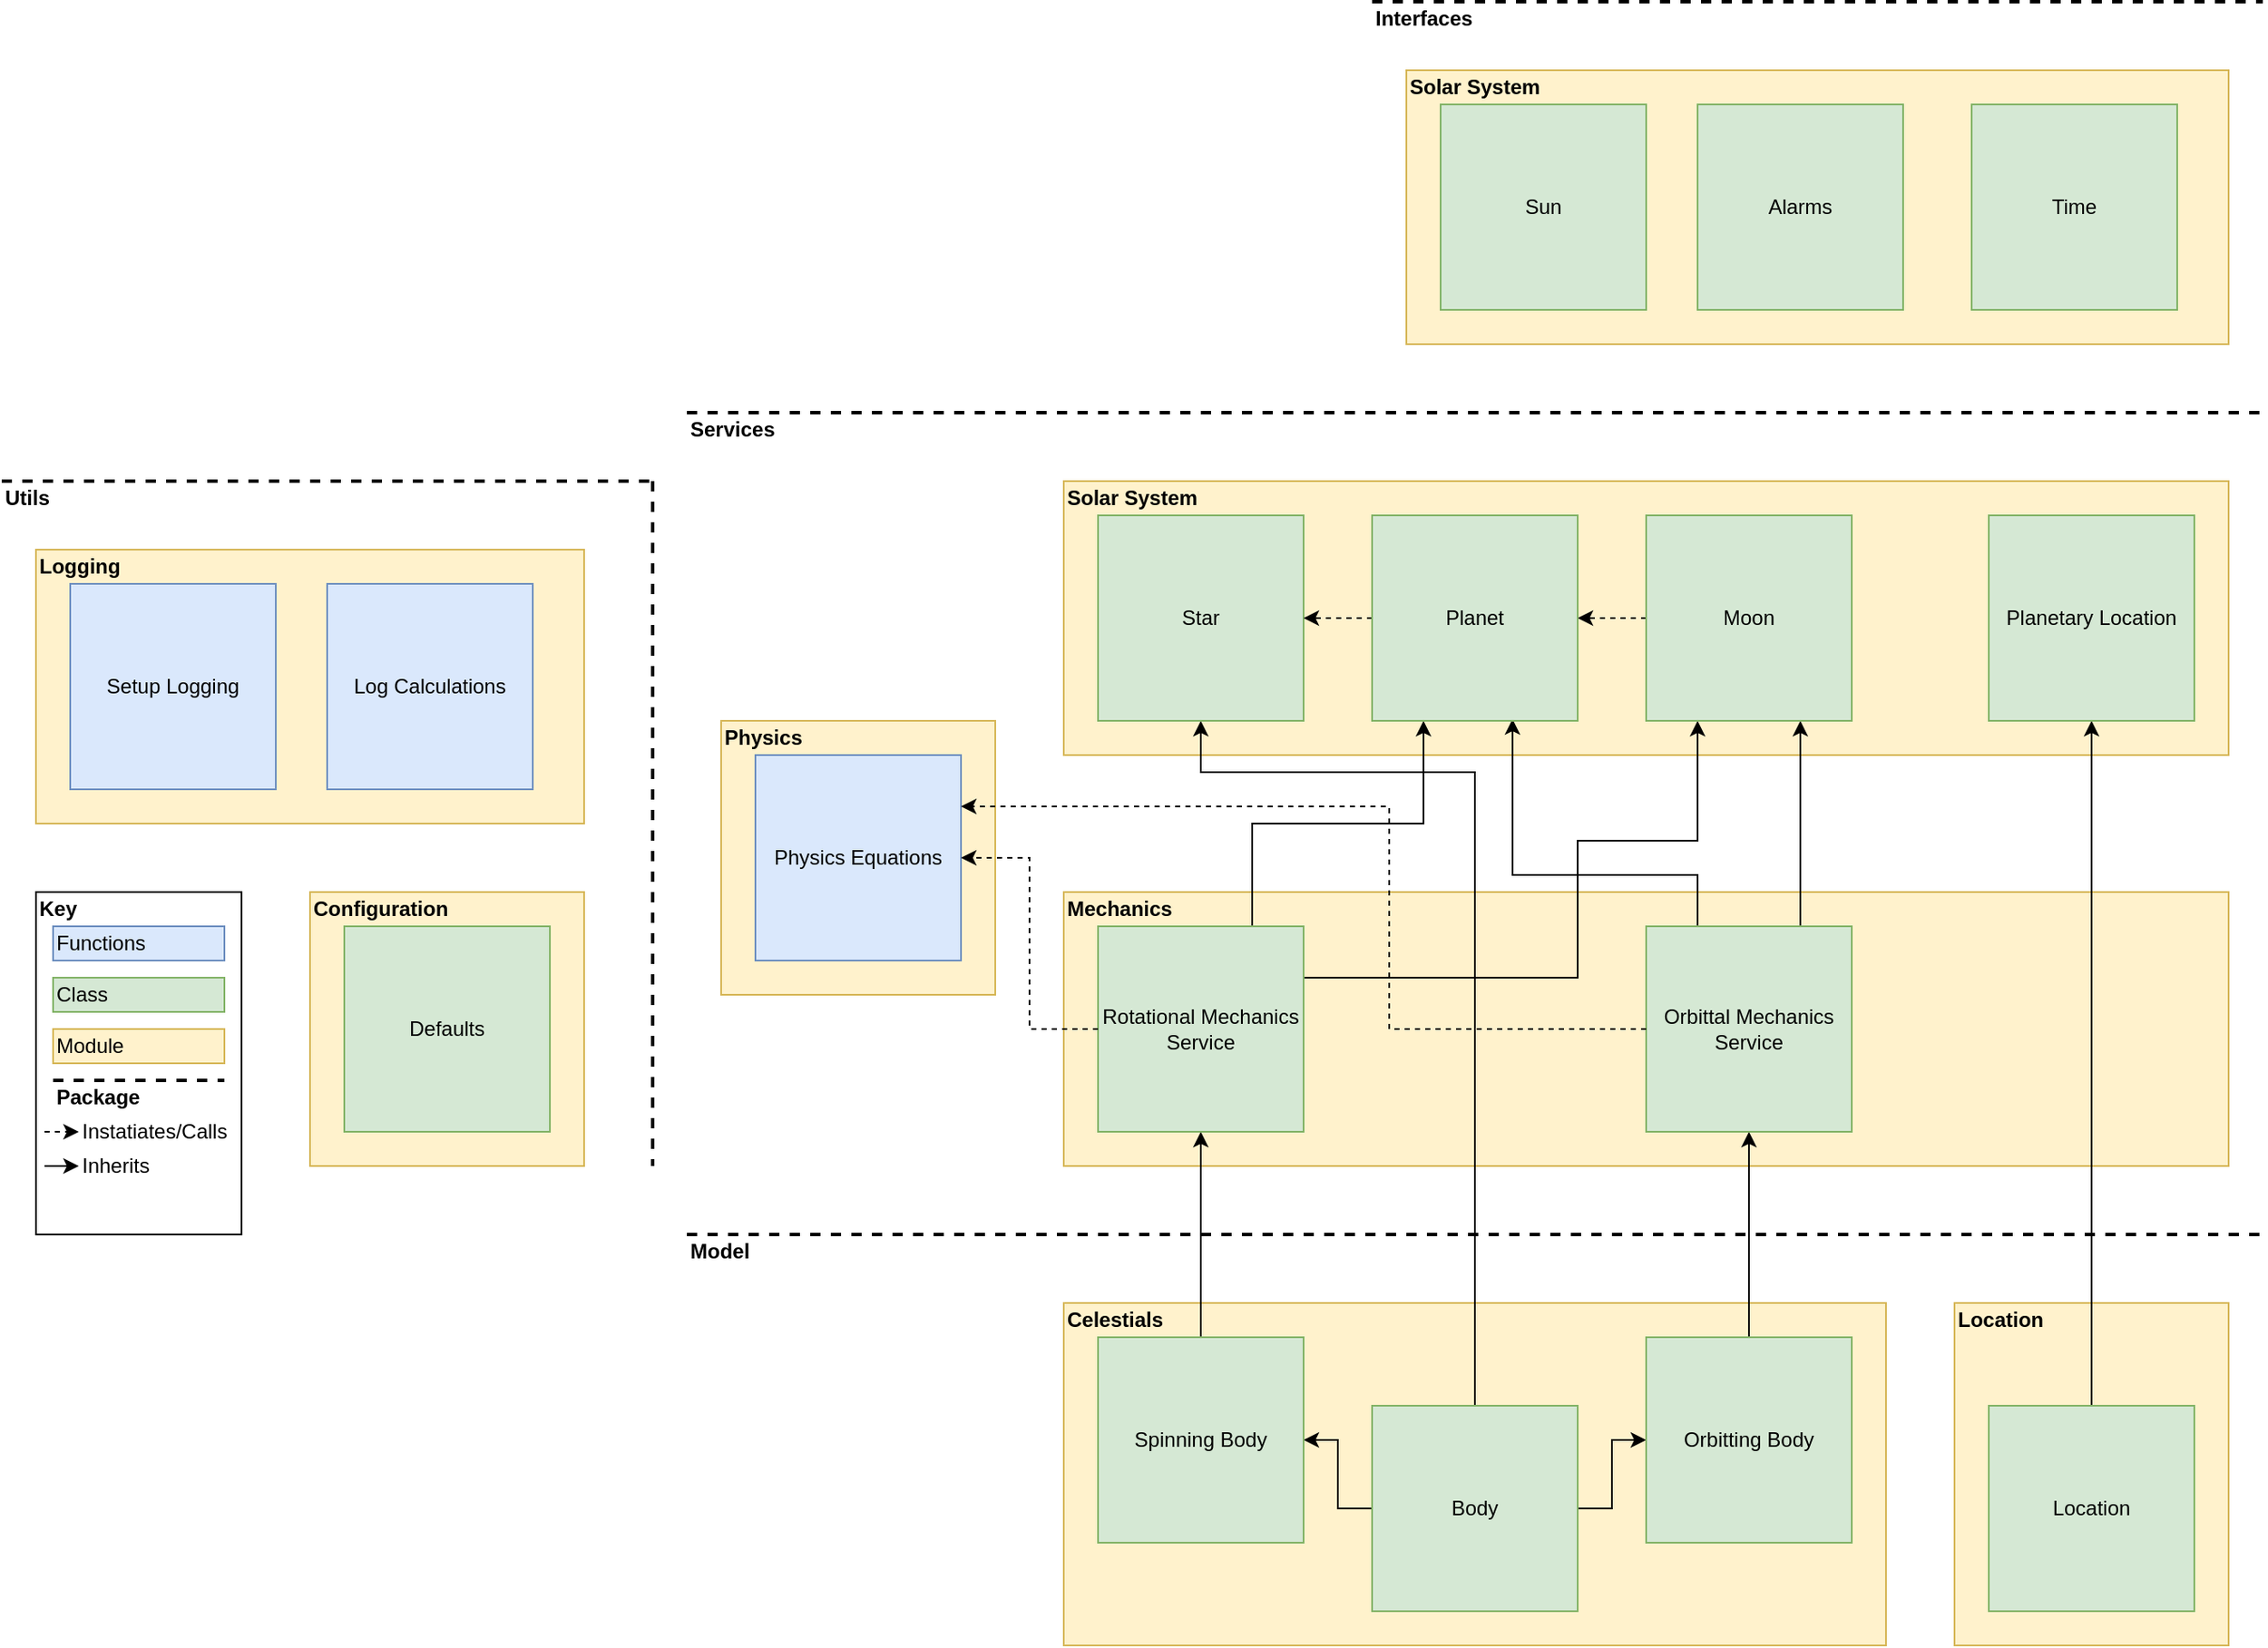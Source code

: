 <mxfile version="16.0.2" type="device"><diagram id="ip_KB9IGlWYxSLLuEXE5" name="Page-1"><mxGraphModel dx="2548" dy="1526" grid="1" gridSize="10" guides="1" tooltips="1" connect="1" arrows="1" fold="1" page="0" pageScale="1" pageWidth="827" pageHeight="1169" math="0" shadow="0"><root><mxCell id="0"/><mxCell id="1" parent="0"/><mxCell id="tpx01suNOlO5F6t2_XO--30" value="" style="rounded=0;whiteSpace=wrap;html=1;fillColor=#fff2cc;strokeColor=#d6b656;" vertex="1" parent="1"><mxGeometry x="180" y="340" width="160" height="200" as="geometry"/></mxCell><mxCell id="tpx01suNOlO5F6t2_XO--28" value="" style="rounded=0;whiteSpace=wrap;html=1;fillColor=#fff2cc;strokeColor=#d6b656;" vertex="1" parent="1"><mxGeometry x="-340" y="340" width="480" height="200" as="geometry"/></mxCell><mxCell id="tpx01suNOlO5F6t2_XO--25" value="" style="rounded=0;whiteSpace=wrap;html=1;fillColor=#fff2cc;strokeColor=#d6b656;" vertex="1" parent="1"><mxGeometry x="-340" y="-140" width="680" height="160" as="geometry"/></mxCell><mxCell id="tpx01suNOlO5F6t2_XO--24" value="" style="rounded=0;whiteSpace=wrap;html=1;fillColor=#fff2cc;strokeColor=#d6b656;" vertex="1" parent="1"><mxGeometry x="-340" y="100" width="680" height="160" as="geometry"/></mxCell><mxCell id="tpx01suNOlO5F6t2_XO--4" style="edgeStyle=orthogonalEdgeStyle;rounded=0;orthogonalLoop=1;jettySize=auto;html=1;exitX=0;exitY=0.5;exitDx=0;exitDy=0;entryX=1;entryY=0.5;entryDx=0;entryDy=0;" edge="1" parent="1" source="tpx01suNOlO5F6t2_XO--1" target="tpx01suNOlO5F6t2_XO--3"><mxGeometry relative="1" as="geometry"/></mxCell><mxCell id="tpx01suNOlO5F6t2_XO--5" style="edgeStyle=orthogonalEdgeStyle;rounded=0;orthogonalLoop=1;jettySize=auto;html=1;exitX=1;exitY=0.5;exitDx=0;exitDy=0;entryX=0;entryY=0.5;entryDx=0;entryDy=0;" edge="1" parent="1" source="tpx01suNOlO5F6t2_XO--1" target="tpx01suNOlO5F6t2_XO--2"><mxGeometry relative="1" as="geometry"/></mxCell><mxCell id="tpx01suNOlO5F6t2_XO--21" style="edgeStyle=orthogonalEdgeStyle;rounded=0;orthogonalLoop=1;jettySize=auto;html=1;exitX=0.5;exitY=0;exitDx=0;exitDy=0;entryX=0.5;entryY=1;entryDx=0;entryDy=0;" edge="1" parent="1" source="tpx01suNOlO5F6t2_XO--1" target="tpx01suNOlO5F6t2_XO--14"><mxGeometry relative="1" as="geometry"><Array as="points"><mxPoint x="-100" y="30"/><mxPoint x="-260" y="30"/></Array></mxGeometry></mxCell><mxCell id="tpx01suNOlO5F6t2_XO--1" value="Body" style="rounded=0;whiteSpace=wrap;html=1;fillColor=#d5e8d4;strokeColor=#82b366;" vertex="1" parent="1"><mxGeometry x="-160" y="400" width="120" height="120" as="geometry"/></mxCell><mxCell id="tpx01suNOlO5F6t2_XO--9" value="" style="edgeStyle=orthogonalEdgeStyle;rounded=0;orthogonalLoop=1;jettySize=auto;html=1;" edge="1" parent="1" source="tpx01suNOlO5F6t2_XO--2" target="tpx01suNOlO5F6t2_XO--8"><mxGeometry relative="1" as="geometry"/></mxCell><mxCell id="tpx01suNOlO5F6t2_XO--2" value="Orbitting Body" style="rounded=0;whiteSpace=wrap;html=1;fillColor=#d5e8d4;strokeColor=#82b366;" vertex="1" parent="1"><mxGeometry y="360" width="120" height="120" as="geometry"/></mxCell><mxCell id="tpx01suNOlO5F6t2_XO--7" value="" style="edgeStyle=orthogonalEdgeStyle;rounded=0;orthogonalLoop=1;jettySize=auto;html=1;" edge="1" parent="1" source="tpx01suNOlO5F6t2_XO--3" target="tpx01suNOlO5F6t2_XO--6"><mxGeometry relative="1" as="geometry"/></mxCell><mxCell id="tpx01suNOlO5F6t2_XO--3" value="Spinning Body" style="rounded=0;whiteSpace=wrap;html=1;fillColor=#d5e8d4;strokeColor=#82b366;" vertex="1" parent="1"><mxGeometry x="-320" y="360" width="120" height="120" as="geometry"/></mxCell><mxCell id="tpx01suNOlO5F6t2_XO--17" style="edgeStyle=orthogonalEdgeStyle;rounded=0;orthogonalLoop=1;jettySize=auto;html=1;exitX=0.75;exitY=0;exitDx=0;exitDy=0;entryX=0.25;entryY=1;entryDx=0;entryDy=0;" edge="1" parent="1" source="tpx01suNOlO5F6t2_XO--6" target="tpx01suNOlO5F6t2_XO--16"><mxGeometry relative="1" as="geometry"><Array as="points"><mxPoint x="-230" y="60"/><mxPoint x="-130" y="60"/></Array></mxGeometry></mxCell><mxCell id="tpx01suNOlO5F6t2_XO--18" style="edgeStyle=orthogonalEdgeStyle;rounded=0;orthogonalLoop=1;jettySize=auto;html=1;exitX=1;exitY=0.25;exitDx=0;exitDy=0;entryX=0.25;entryY=1;entryDx=0;entryDy=0;" edge="1" parent="1" source="tpx01suNOlO5F6t2_XO--6" target="tpx01suNOlO5F6t2_XO--15"><mxGeometry relative="1" as="geometry"><Array as="points"><mxPoint x="-40" y="150"/><mxPoint x="-40" y="70"/><mxPoint x="30" y="70"/></Array></mxGeometry></mxCell><mxCell id="tpx01suNOlO5F6t2_XO--6" value="Rotational Mechanics Service" style="rounded=0;whiteSpace=wrap;html=1;fillColor=#d5e8d4;strokeColor=#82b366;" vertex="1" parent="1"><mxGeometry x="-320" y="120" width="120" height="120" as="geometry"/></mxCell><mxCell id="tpx01suNOlO5F6t2_XO--19" style="edgeStyle=orthogonalEdgeStyle;rounded=0;orthogonalLoop=1;jettySize=auto;html=1;exitX=0.25;exitY=0;exitDx=0;exitDy=0;entryX=0.683;entryY=0.992;entryDx=0;entryDy=0;entryPerimeter=0;" edge="1" parent="1" source="tpx01suNOlO5F6t2_XO--8" target="tpx01suNOlO5F6t2_XO--16"><mxGeometry relative="1" as="geometry"><Array as="points"><mxPoint x="30" y="90"/><mxPoint x="-78" y="90"/></Array></mxGeometry></mxCell><mxCell id="tpx01suNOlO5F6t2_XO--20" style="edgeStyle=orthogonalEdgeStyle;rounded=0;orthogonalLoop=1;jettySize=auto;html=1;exitX=0.75;exitY=0;exitDx=0;exitDy=0;entryX=0.75;entryY=1;entryDx=0;entryDy=0;" edge="1" parent="1" source="tpx01suNOlO5F6t2_XO--8" target="tpx01suNOlO5F6t2_XO--15"><mxGeometry relative="1" as="geometry"/></mxCell><mxCell id="tpx01suNOlO5F6t2_XO--8" value="Orbittal Mechanics Service" style="rounded=0;whiteSpace=wrap;html=1;fillColor=#d5e8d4;strokeColor=#82b366;" vertex="1" parent="1"><mxGeometry y="120" width="120" height="120" as="geometry"/></mxCell><mxCell id="tpx01suNOlO5F6t2_XO--10" value="" style="edgeStyle=orthogonalEdgeStyle;rounded=0;orthogonalLoop=1;jettySize=auto;html=1;" edge="1" parent="1" source="tpx01suNOlO5F6t2_XO--11" target="tpx01suNOlO5F6t2_XO--12"><mxGeometry relative="1" as="geometry"/></mxCell><mxCell id="tpx01suNOlO5F6t2_XO--11" value="Location" style="rounded=0;whiteSpace=wrap;html=1;fillColor=#d5e8d4;strokeColor=#82b366;" vertex="1" parent="1"><mxGeometry x="200" y="400" width="120" height="120" as="geometry"/></mxCell><mxCell id="tpx01suNOlO5F6t2_XO--12" value="Planetary Location" style="rounded=0;whiteSpace=wrap;html=1;fillColor=#d5e8d4;strokeColor=#82b366;" vertex="1" parent="1"><mxGeometry x="200" y="-120" width="120" height="120" as="geometry"/></mxCell><mxCell id="tpx01suNOlO5F6t2_XO--13" value="" style="endArrow=none;dashed=1;html=1;rounded=0;strokeWidth=2;" edge="1" parent="1"><mxGeometry width="50" height="50" relative="1" as="geometry"><mxPoint x="-560" y="300" as="sourcePoint"/><mxPoint x="360" y="300" as="targetPoint"/></mxGeometry></mxCell><mxCell id="tpx01suNOlO5F6t2_XO--14" value="Star" style="rounded=0;whiteSpace=wrap;html=1;fillColor=#d5e8d4;strokeColor=#82b366;" vertex="1" parent="1"><mxGeometry x="-320" y="-120" width="120" height="120" as="geometry"/></mxCell><mxCell id="tpx01suNOlO5F6t2_XO--22" style="edgeStyle=orthogonalEdgeStyle;rounded=0;orthogonalLoop=1;jettySize=auto;html=1;exitX=0;exitY=0.5;exitDx=0;exitDy=0;entryX=1;entryY=0.5;entryDx=0;entryDy=0;dashed=1;" edge="1" parent="1" source="tpx01suNOlO5F6t2_XO--15" target="tpx01suNOlO5F6t2_XO--16"><mxGeometry relative="1" as="geometry"/></mxCell><mxCell id="tpx01suNOlO5F6t2_XO--15" value="Moon" style="rounded=0;whiteSpace=wrap;html=1;fillColor=#d5e8d4;strokeColor=#82b366;" vertex="1" parent="1"><mxGeometry y="-120" width="120" height="120" as="geometry"/></mxCell><mxCell id="tpx01suNOlO5F6t2_XO--23" value="" style="edgeStyle=orthogonalEdgeStyle;rounded=0;orthogonalLoop=1;jettySize=auto;html=1;dashed=1;" edge="1" parent="1" source="tpx01suNOlO5F6t2_XO--16" target="tpx01suNOlO5F6t2_XO--14"><mxGeometry relative="1" as="geometry"/></mxCell><mxCell id="tpx01suNOlO5F6t2_XO--16" value="Planet" style="rounded=0;whiteSpace=wrap;html=1;fillColor=#d5e8d4;strokeColor=#82b366;" vertex="1" parent="1"><mxGeometry x="-160" y="-120" width="120" height="120" as="geometry"/></mxCell><mxCell id="tpx01suNOlO5F6t2_XO--26" value="&lt;b&gt;Solar System&lt;/b&gt;" style="text;html=1;strokeColor=none;fillColor=none;align=left;verticalAlign=middle;whiteSpace=wrap;rounded=0;" vertex="1" parent="1"><mxGeometry x="-340" y="-140" width="80" height="20" as="geometry"/></mxCell><mxCell id="tpx01suNOlO5F6t2_XO--27" value="&lt;b&gt;Mechanics&lt;/b&gt;" style="text;html=1;strokeColor=none;fillColor=none;align=left;verticalAlign=middle;whiteSpace=wrap;rounded=0;" vertex="1" parent="1"><mxGeometry x="-340" y="100" width="80" height="20" as="geometry"/></mxCell><mxCell id="tpx01suNOlO5F6t2_XO--29" value="&lt;b&gt;Celestials&lt;/b&gt;" style="text;html=1;strokeColor=none;fillColor=none;align=left;verticalAlign=middle;whiteSpace=wrap;rounded=0;" vertex="1" parent="1"><mxGeometry x="-340" y="340" width="80" height="20" as="geometry"/></mxCell><mxCell id="tpx01suNOlO5F6t2_XO--31" value="&lt;b&gt;Location&lt;/b&gt;" style="text;html=1;strokeColor=none;fillColor=none;align=left;verticalAlign=middle;whiteSpace=wrap;rounded=0;" vertex="1" parent="1"><mxGeometry x="180" y="340" width="80" height="20" as="geometry"/></mxCell><mxCell id="tpx01suNOlO5F6t2_XO--32" value="&lt;b&gt;Model&lt;/b&gt;" style="text;html=1;strokeColor=none;fillColor=none;align=left;verticalAlign=middle;whiteSpace=wrap;rounded=0;" vertex="1" parent="1"><mxGeometry x="-560" y="300" width="80" height="20" as="geometry"/></mxCell><mxCell id="tpx01suNOlO5F6t2_XO--33" value="" style="endArrow=none;dashed=1;html=1;rounded=0;strokeWidth=2;" edge="1" parent="1"><mxGeometry width="50" height="50" relative="1" as="geometry"><mxPoint x="-560" y="-180" as="sourcePoint"/><mxPoint x="360" y="-180" as="targetPoint"/></mxGeometry></mxCell><mxCell id="tpx01suNOlO5F6t2_XO--34" value="&lt;b&gt;Services&lt;/b&gt;" style="text;html=1;strokeColor=none;fillColor=none;align=left;verticalAlign=middle;whiteSpace=wrap;rounded=0;" vertex="1" parent="1"><mxGeometry x="-560" y="-180" width="80" height="20" as="geometry"/></mxCell><mxCell id="tpx01suNOlO5F6t2_XO--35" value="" style="rounded=0;whiteSpace=wrap;html=1;fillColor=#fff2cc;strokeColor=#d6b656;" vertex="1" parent="1"><mxGeometry x="-540" width="160" height="160" as="geometry"/></mxCell><mxCell id="tpx01suNOlO5F6t2_XO--36" value="Physics Equations" style="rounded=0;whiteSpace=wrap;html=1;fillColor=#dae8fc;strokeColor=#6c8ebf;" vertex="1" parent="1"><mxGeometry x="-520" y="20" width="120" height="120" as="geometry"/></mxCell><mxCell id="tpx01suNOlO5F6t2_XO--37" value="&lt;b&gt;Physics&lt;/b&gt;" style="text;html=1;strokeColor=none;fillColor=none;align=left;verticalAlign=middle;whiteSpace=wrap;rounded=0;" vertex="1" parent="1"><mxGeometry x="-540" width="80" height="20" as="geometry"/></mxCell><mxCell id="tpx01suNOlO5F6t2_XO--39" style="edgeStyle=orthogonalEdgeStyle;rounded=0;orthogonalLoop=1;jettySize=auto;html=1;entryX=1;entryY=0.5;entryDx=0;entryDy=0;dashed=1;strokeWidth=1;" edge="1" parent="1" source="tpx01suNOlO5F6t2_XO--6" target="tpx01suNOlO5F6t2_XO--36"><mxGeometry relative="1" as="geometry"/></mxCell><mxCell id="tpx01suNOlO5F6t2_XO--40" style="edgeStyle=orthogonalEdgeStyle;rounded=0;orthogonalLoop=1;jettySize=auto;html=1;entryX=1;entryY=0.25;entryDx=0;entryDy=0;dashed=1;strokeWidth=1;" edge="1" parent="1" source="tpx01suNOlO5F6t2_XO--8" target="tpx01suNOlO5F6t2_XO--36"><mxGeometry relative="1" as="geometry"><Array as="points"><mxPoint x="-150" y="180"/><mxPoint x="-150" y="50"/></Array></mxGeometry></mxCell><mxCell id="tpx01suNOlO5F6t2_XO--42" value="" style="rounded=0;whiteSpace=wrap;html=1;" vertex="1" parent="1"><mxGeometry x="-940" y="100" width="120" height="200" as="geometry"/></mxCell><mxCell id="tpx01suNOlO5F6t2_XO--43" value="&lt;b&gt;Key&lt;/b&gt;" style="text;html=1;strokeColor=none;fillColor=none;align=left;verticalAlign=middle;whiteSpace=wrap;rounded=0;" vertex="1" parent="1"><mxGeometry x="-940" y="100" width="80" height="20" as="geometry"/></mxCell><mxCell id="tpx01suNOlO5F6t2_XO--45" value="Module" style="rounded=0;whiteSpace=wrap;html=1;fillColor=#fff2cc;strokeColor=#d6b656;align=left;" vertex="1" parent="1"><mxGeometry x="-930" y="180" width="100" height="20" as="geometry"/></mxCell><mxCell id="tpx01suNOlO5F6t2_XO--46" value="Class" style="rounded=0;whiteSpace=wrap;html=1;fillColor=#d5e8d4;strokeColor=#82b366;align=left;" vertex="1" parent="1"><mxGeometry x="-930" y="150" width="100" height="20" as="geometry"/></mxCell><mxCell id="tpx01suNOlO5F6t2_XO--47" value="Functions" style="rounded=0;whiteSpace=wrap;html=1;fillColor=#dae8fc;strokeColor=#6c8ebf;align=left;" vertex="1" parent="1"><mxGeometry x="-930" y="120" width="100" height="20" as="geometry"/></mxCell><mxCell id="tpx01suNOlO5F6t2_XO--48" value="" style="endArrow=classic;html=1;rounded=0;dashed=1;strokeWidth=1;" edge="1" parent="1"><mxGeometry width="50" height="50" relative="1" as="geometry"><mxPoint x="-935" y="240" as="sourcePoint"/><mxPoint x="-915" y="240" as="targetPoint"/></mxGeometry></mxCell><mxCell id="tpx01suNOlO5F6t2_XO--49" value="Instatiates/Calls" style="text;html=1;strokeColor=none;fillColor=none;align=left;verticalAlign=middle;whiteSpace=wrap;rounded=0;" vertex="1" parent="1"><mxGeometry x="-915" y="230" width="70" height="20" as="geometry"/></mxCell><mxCell id="tpx01suNOlO5F6t2_XO--51" value="" style="endArrow=classic;html=1;rounded=0;strokeWidth=1;" edge="1" parent="1"><mxGeometry width="50" height="50" relative="1" as="geometry"><mxPoint x="-935" y="260" as="sourcePoint"/><mxPoint x="-915" y="260" as="targetPoint"/></mxGeometry></mxCell><mxCell id="tpx01suNOlO5F6t2_XO--52" value="Inherits" style="text;html=1;strokeColor=none;fillColor=none;align=left;verticalAlign=middle;whiteSpace=wrap;rounded=0;" vertex="1" parent="1"><mxGeometry x="-915" y="250" width="70" height="20" as="geometry"/></mxCell><mxCell id="tpx01suNOlO5F6t2_XO--54" value="" style="endArrow=none;dashed=1;html=1;rounded=0;strokeWidth=2;" edge="1" parent="1"><mxGeometry width="50" height="50" relative="1" as="geometry"><mxPoint x="-930" y="210" as="sourcePoint"/><mxPoint x="-830" y="210" as="targetPoint"/></mxGeometry></mxCell><mxCell id="tpx01suNOlO5F6t2_XO--55" value="&lt;b&gt;Package&lt;/b&gt;" style="text;html=1;strokeColor=none;fillColor=none;align=left;verticalAlign=middle;whiteSpace=wrap;rounded=0;" vertex="1" parent="1"><mxGeometry x="-930" y="210" width="80" height="20" as="geometry"/></mxCell><mxCell id="tpx01suNOlO5F6t2_XO--56" value="" style="rounded=0;whiteSpace=wrap;html=1;fillColor=#fff2cc;strokeColor=#d6b656;" vertex="1" parent="1"><mxGeometry x="-140" y="-380" width="480" height="160" as="geometry"/></mxCell><mxCell id="tpx01suNOlO5F6t2_XO--58" value="Sun" style="rounded=0;whiteSpace=wrap;html=1;fillColor=#d5e8d4;strokeColor=#82b366;" vertex="1" parent="1"><mxGeometry x="-120" y="-360" width="120" height="120" as="geometry"/></mxCell><mxCell id="tpx01suNOlO5F6t2_XO--60" value="Time" style="rounded=0;whiteSpace=wrap;html=1;fillColor=#d5e8d4;strokeColor=#82b366;" vertex="1" parent="1"><mxGeometry x="190" y="-360" width="120" height="120" as="geometry"/></mxCell><mxCell id="tpx01suNOlO5F6t2_XO--62" value="Alarms" style="rounded=0;whiteSpace=wrap;html=1;fillColor=#d5e8d4;strokeColor=#82b366;" vertex="1" parent="1"><mxGeometry x="30" y="-360" width="120" height="120" as="geometry"/></mxCell><mxCell id="tpx01suNOlO5F6t2_XO--63" value="&lt;b&gt;Solar System&lt;/b&gt;" style="text;html=1;strokeColor=none;fillColor=none;align=left;verticalAlign=middle;whiteSpace=wrap;rounded=0;" vertex="1" parent="1"><mxGeometry x="-140" y="-380" width="80" height="20" as="geometry"/></mxCell><mxCell id="tpx01suNOlO5F6t2_XO--64" value="" style="endArrow=none;dashed=1;html=1;rounded=0;strokeWidth=2;" edge="1" parent="1"><mxGeometry width="50" height="50" relative="1" as="geometry"><mxPoint x="-960" y="-140" as="sourcePoint"/><mxPoint x="-580" y="-140" as="targetPoint"/></mxGeometry></mxCell><mxCell id="tpx01suNOlO5F6t2_XO--65" value="&lt;b&gt;Utils&lt;/b&gt;" style="text;html=1;strokeColor=none;fillColor=none;align=left;verticalAlign=middle;whiteSpace=wrap;rounded=0;" vertex="1" parent="1"><mxGeometry x="-960" y="-140" width="80" height="20" as="geometry"/></mxCell><mxCell id="tpx01suNOlO5F6t2_XO--66" value="" style="rounded=0;whiteSpace=wrap;html=1;fillColor=#fff2cc;strokeColor=#d6b656;" vertex="1" parent="1"><mxGeometry x="-940" y="-100" width="320" height="160" as="geometry"/></mxCell><mxCell id="tpx01suNOlO5F6t2_XO--67" value="Log Calculations" style="rounded=0;whiteSpace=wrap;html=1;fillColor=#dae8fc;strokeColor=#6c8ebf;" vertex="1" parent="1"><mxGeometry x="-770" y="-80" width="120" height="120" as="geometry"/></mxCell><mxCell id="tpx01suNOlO5F6t2_XO--70" value="&lt;b&gt;Logging&lt;/b&gt;" style="text;html=1;strokeColor=none;fillColor=none;align=left;verticalAlign=middle;whiteSpace=wrap;rounded=0;" vertex="1" parent="1"><mxGeometry x="-940" y="-100" width="80" height="20" as="geometry"/></mxCell><mxCell id="tpx01suNOlO5F6t2_XO--71" value="Setup Logging" style="rounded=0;whiteSpace=wrap;html=1;fillColor=#dae8fc;strokeColor=#6c8ebf;" vertex="1" parent="1"><mxGeometry x="-920" y="-80" width="120" height="120" as="geometry"/></mxCell><mxCell id="tpx01suNOlO5F6t2_XO--72" value="" style="rounded=0;whiteSpace=wrap;html=1;fillColor=#fff2cc;strokeColor=#d6b656;" vertex="1" parent="1"><mxGeometry x="-780" y="100" width="160" height="160" as="geometry"/></mxCell><mxCell id="tpx01suNOlO5F6t2_XO--74" value="&lt;b&gt;Configuration&lt;/b&gt;" style="text;html=1;strokeColor=none;fillColor=none;align=left;verticalAlign=middle;whiteSpace=wrap;rounded=0;" vertex="1" parent="1"><mxGeometry x="-780" y="100" width="80" height="20" as="geometry"/></mxCell><mxCell id="tpx01suNOlO5F6t2_XO--75" value="Defaults" style="rounded=0;whiteSpace=wrap;html=1;fillColor=#d5e8d4;strokeColor=#82b366;" vertex="1" parent="1"><mxGeometry x="-760" y="120" width="120" height="120" as="geometry"/></mxCell><mxCell id="tpx01suNOlO5F6t2_XO--76" value="" style="endArrow=none;dashed=1;html=1;rounded=0;strokeWidth=2;" edge="1" parent="1"><mxGeometry width="50" height="50" relative="1" as="geometry"><mxPoint x="-580" y="-140" as="sourcePoint"/><mxPoint x="-580" y="260" as="targetPoint"/></mxGeometry></mxCell><mxCell id="tpx01suNOlO5F6t2_XO--77" value="" style="endArrow=none;dashed=1;html=1;rounded=0;strokeWidth=2;exitX=0;exitY=0;exitDx=0;exitDy=0;" edge="1" parent="1" source="tpx01suNOlO5F6t2_XO--78"><mxGeometry width="50" height="50" relative="1" as="geometry"><mxPoint x="-560" y="-420" as="sourcePoint"/><mxPoint x="360" y="-420" as="targetPoint"/></mxGeometry></mxCell><mxCell id="tpx01suNOlO5F6t2_XO--78" value="&lt;b&gt;Interfaces&lt;/b&gt;" style="text;html=1;strokeColor=none;fillColor=none;align=left;verticalAlign=middle;whiteSpace=wrap;rounded=0;" vertex="1" parent="1"><mxGeometry x="-160" y="-420" width="80" height="20" as="geometry"/></mxCell></root></mxGraphModel></diagram></mxfile>